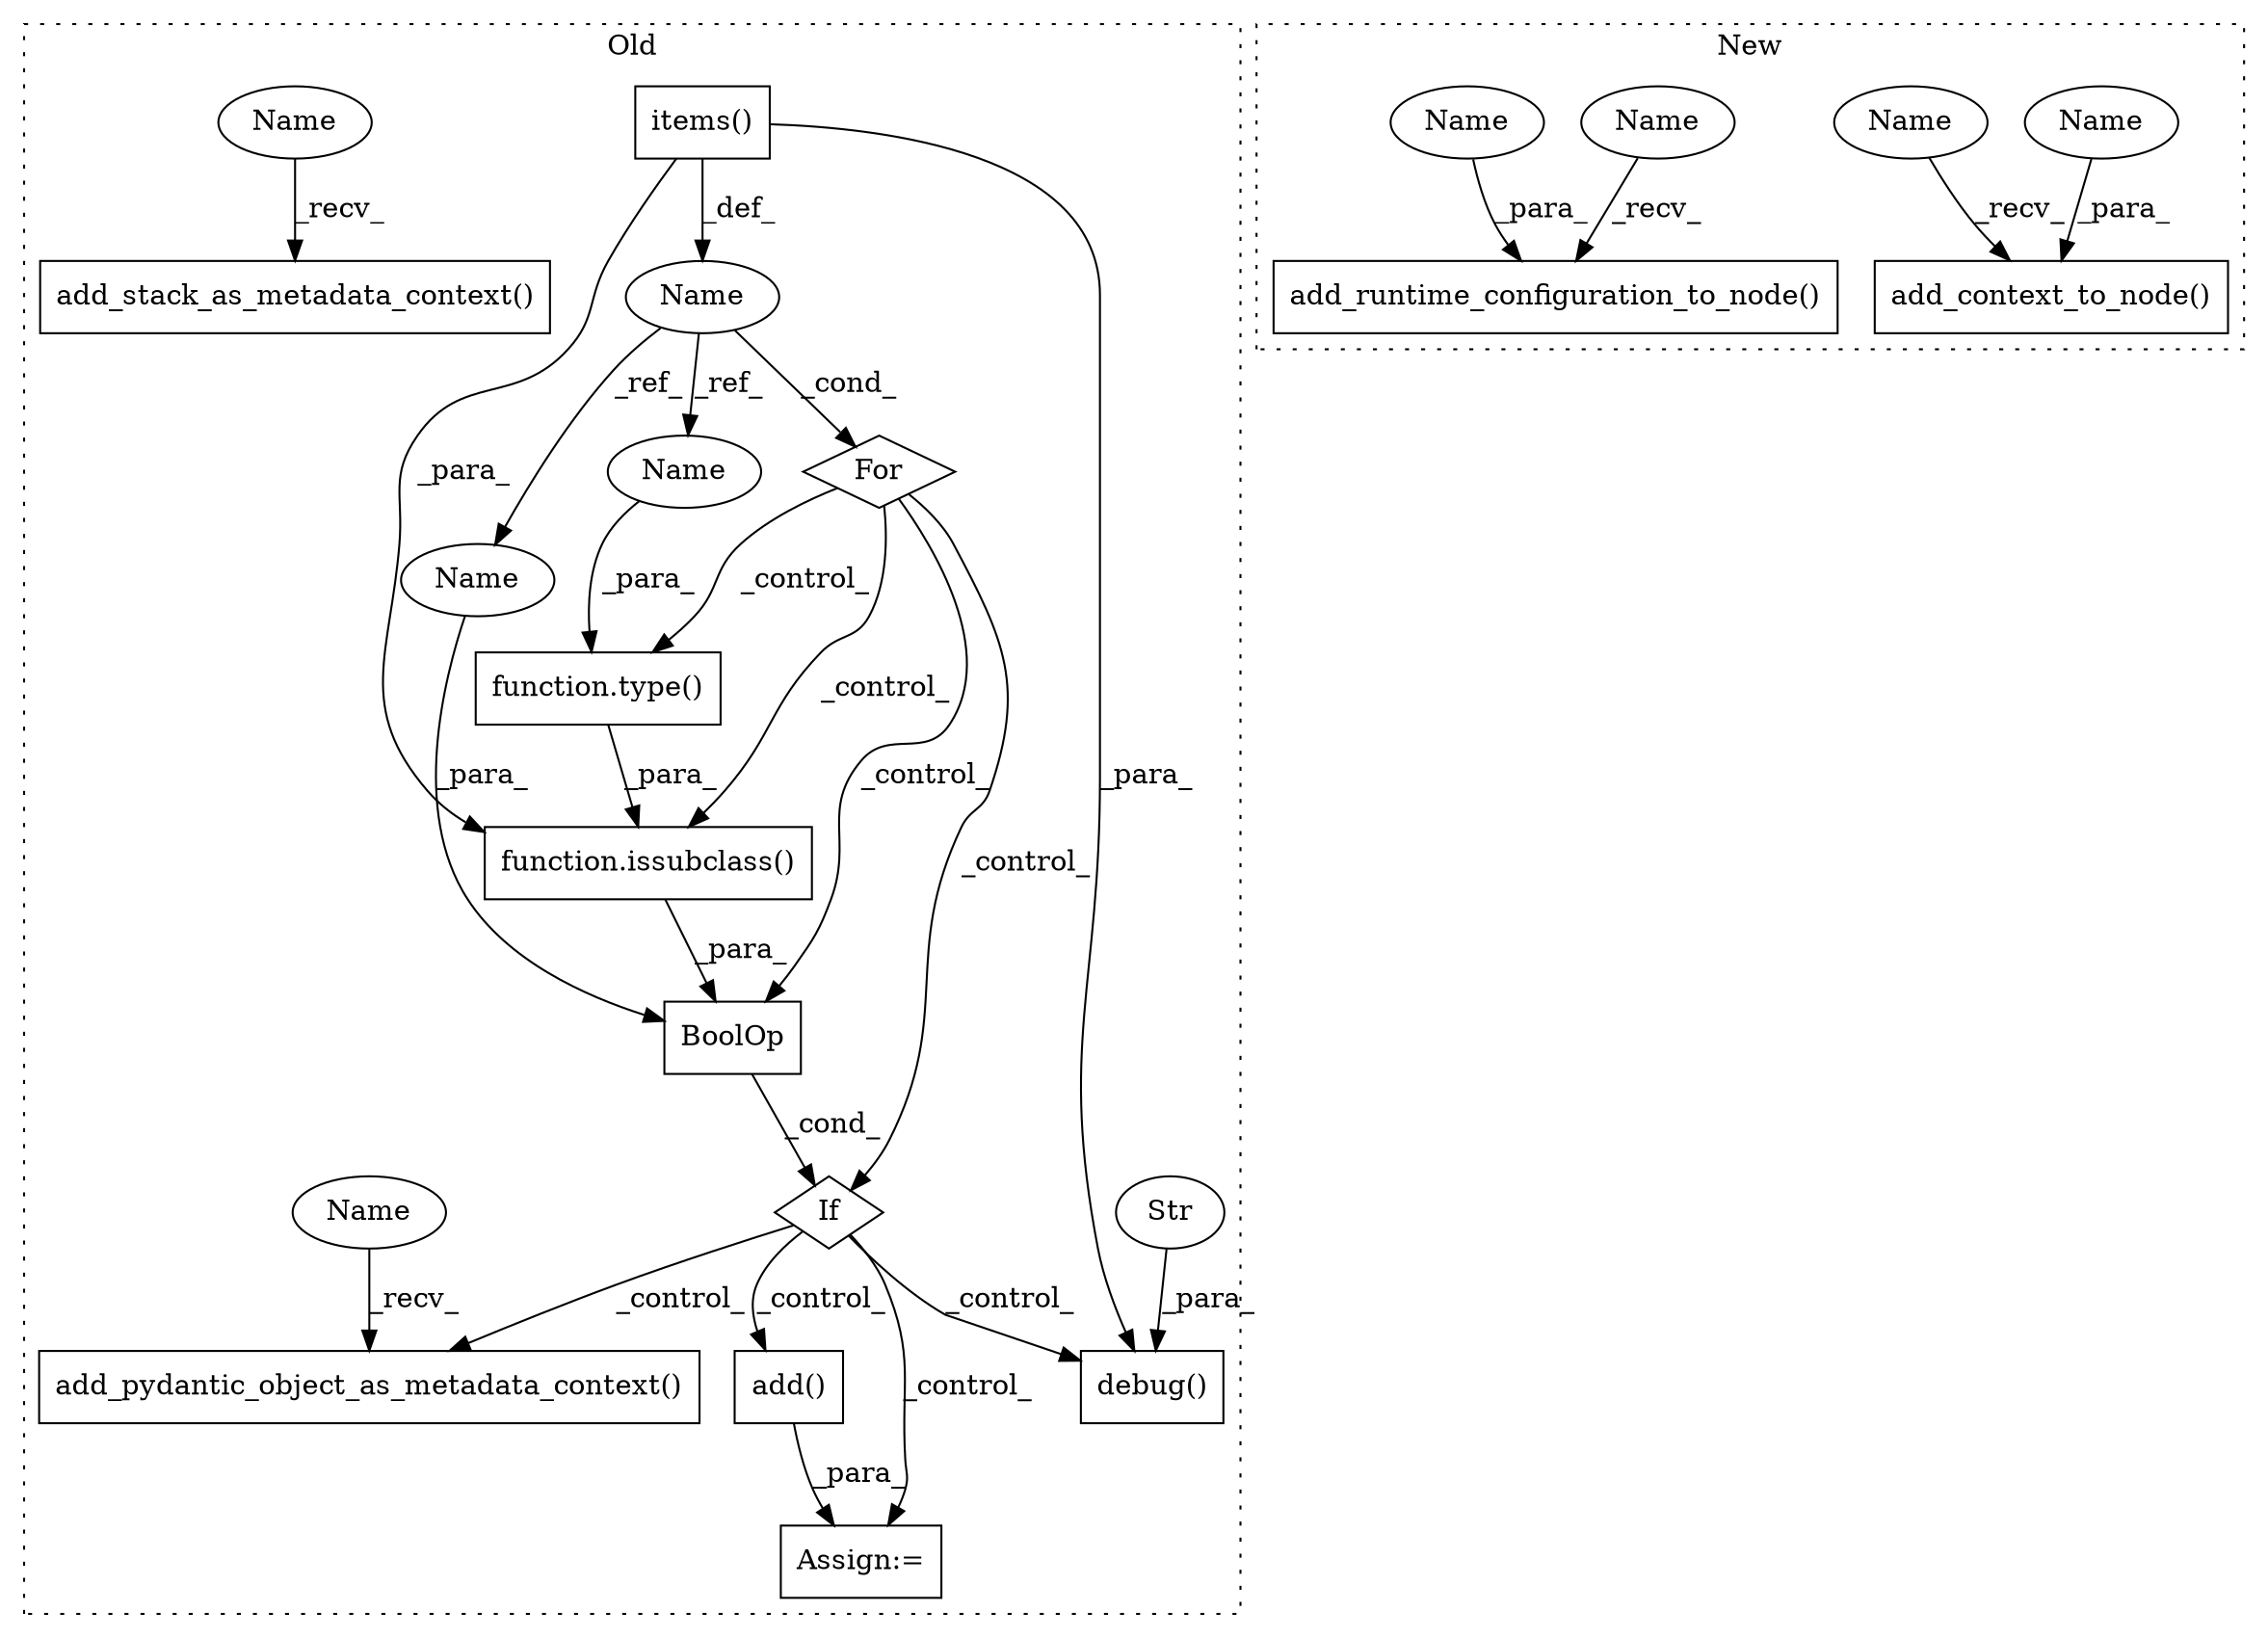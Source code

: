 digraph G {
subgraph cluster0 {
1 [label="add()" a="75" s="6012" l="42" shape="box"];
3 [label="Name" a="87" s="5889" l="1" shape="ellipse"];
4 [label="Assign:=" a="68" s="6009" l="3" shape="box"];
5 [label="If" a="96" s="5941" l="3" shape="diamond"];
6 [label="debug()" a="75" s="6075,6113" l="13,1" shape="box"];
7 [label="Str" a="66" s="6088" l="22" shape="ellipse"];
9 [label="items()" a="75" s="5894" l="29" shape="box"];
10 [label="For" a="107" s="5882,5923" l="4,18" shape="diamond"];
11 [label="function.type()" a="75" s="5961,5967" l="5,1" shape="box"];
12 [label="add_pydantic_object_as_metadata_context()" a="75" s="6135" l="123" shape="box"];
13 [label="add_stack_as_metadata_context()" a="75" s="5670" l="103" shape="box"];
14 [label="BoolOp" a="72" s="5944" l="36" shape="box"];
15 [label="function.issubclass()" a="75" s="5950,5979" l="11,1" shape="box"];
20 [label="Name" a="87" s="5670" l="13" shape="ellipse"];
21 [label="Name" a="87" s="6135" l="13" shape="ellipse"];
22 [label="Name" a="87" s="5944" l="1" shape="ellipse"];
23 [label="Name" a="87" s="5966" l="1" shape="ellipse"];
label = "Old";
style="dotted";
}
subgraph cluster1 {
2 [label="add_context_to_node()" a="75" s="5961,6025" l="51,186" shape="box"];
8 [label="add_runtime_configuration_to_node()" a="75" s="6306,6407" l="65,14" shape="box"];
16 [label="Name" a="87" s="6012" l="13" shape="ellipse"];
17 [label="Name" a="87" s="6371" l="13" shape="ellipse"];
18 [label="Name" a="87" s="5961" l="13" shape="ellipse"];
19 [label="Name" a="87" s="6306" l="13" shape="ellipse"];
label = "New";
style="dotted";
}
1 -> 4 [label="_para_"];
3 -> 22 [label="_ref_"];
3 -> 23 [label="_ref_"];
3 -> 10 [label="_cond_"];
5 -> 1 [label="_control_"];
5 -> 4 [label="_control_"];
5 -> 6 [label="_control_"];
5 -> 12 [label="_control_"];
7 -> 6 [label="_para_"];
9 -> 3 [label="_def_"];
9 -> 15 [label="_para_"];
9 -> 6 [label="_para_"];
10 -> 15 [label="_control_"];
10 -> 5 [label="_control_"];
10 -> 11 [label="_control_"];
10 -> 14 [label="_control_"];
11 -> 15 [label="_para_"];
14 -> 5 [label="_cond_"];
15 -> 14 [label="_para_"];
16 -> 2 [label="_para_"];
17 -> 8 [label="_para_"];
18 -> 2 [label="_recv_"];
19 -> 8 [label="_recv_"];
20 -> 13 [label="_recv_"];
21 -> 12 [label="_recv_"];
22 -> 14 [label="_para_"];
23 -> 11 [label="_para_"];
}